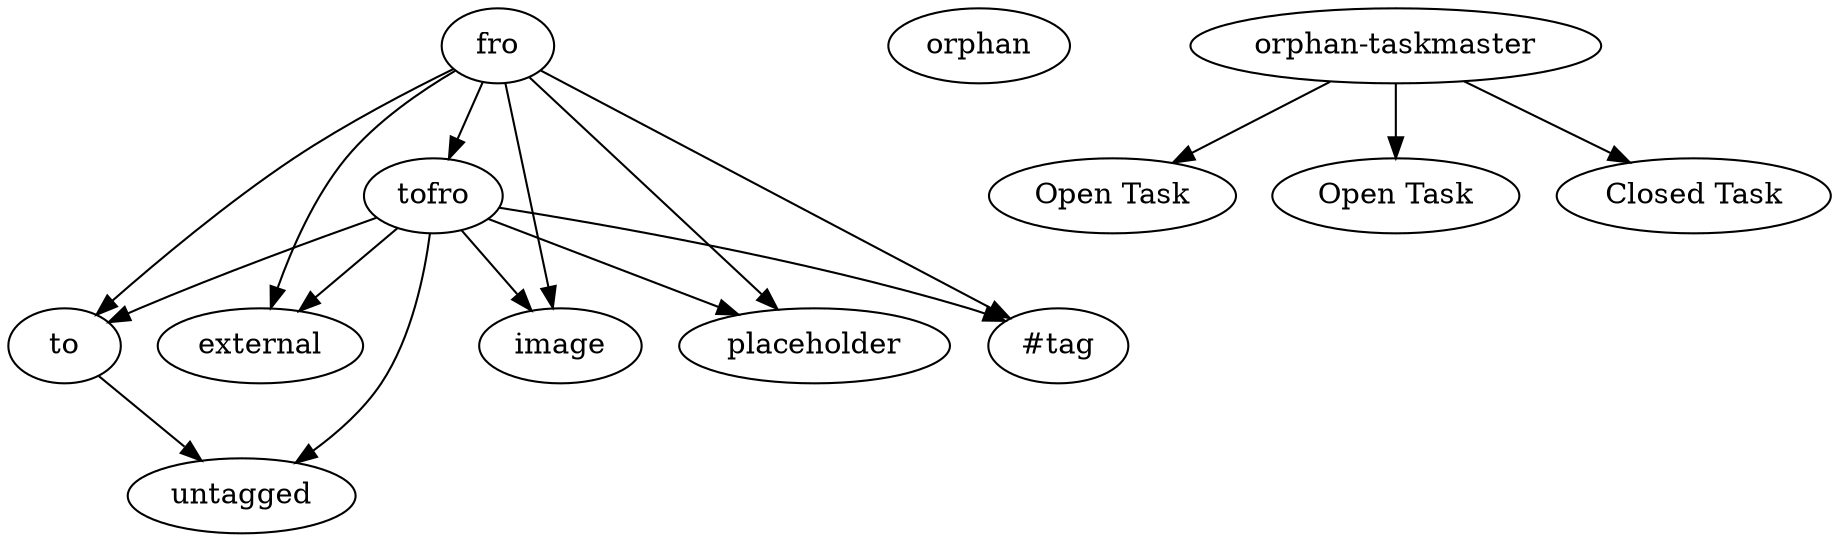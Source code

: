// type        href  image comment tooltip label
// file        <ref> ""    ""      ""      <label>
// image       <ref> <ref> ""      ""      <label>
// placeholder ""    ""    ""      ""      <label>
// tag         ""    ""    "tag"   ""      <#label>
// task        ""    ""    "task"  <body>  <Open|Closed Task>

strict digraph {
    fro[label="fro",href="fro.md"];
    to[label="to",href="to.md"];
    tofro[label="tofro",href="tofro.md"];
    untagged[label="untagged",href="untagged.md"];
    external[label="external",href="https://google.com"];
    image[label="image",image="x.png",href="x.png"];
    orphan[label="orphan",href="orphan.md"];
    placeholder[label="placeholder",href=""];
    tag[label="#tag", comment="tag"];
    orphan_taskmaster[label="orphan-taskmaster",href="orphan-taskmaster.md"]
    task1[label="Open Task", comment="task", tooltip="2007-03-01T13:00:00Z Get to close more tasks"];
    task2[label="Open Task", comment="task", tooltip="Still need to finish this one..."];
    task3[label="Closed Task", comment="task", tooltip="This one is done!"];

    fro -> to;
    fro -> tofro;
    fro -> external;
    fro -> image;
    fro -> placeholder;
    tofro -> to;
    tofro -> external;
    tofro -> placeholder;
    tofro -> image;
    fro -> tag;
    tofro -> tag;
    orphan_taskmaster -> {task1 task2 task3};
    tofro -> untagged;
    to -> untagged;
}